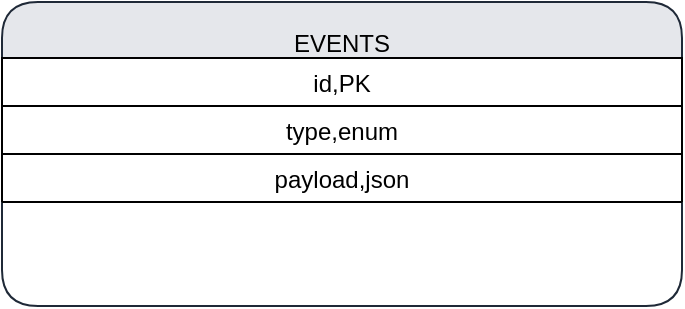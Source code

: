 <mxfile version="22.1.0">
  <diagram id="er-realtime" name="Realtime ER">
    <mxGraphModel dx="1600" dy="900" grid="1" gridSize="10" guides="1" tooltips="1" connect="1" arrows="1" fold="1" page="1" pageScale="1" pageWidth="1920" pageHeight="1080" math="0" shadow="0">
      <root>
        <mxCell id="0"/>
        <mxCell id="1" parent="0"/>
        <!-- DRAFT_STATES realtime channel -->
        <mxCell id="tbl-events" value="EVENTS" style="shape=table;container=1;childLayout=tableLayout;strokeColor=#1f2937;fillColor=#e5e7eb;rounded=1;" vertex="1" parent="1">
          <mxGeometry x="300" y="240" width="340" height="152" as="geometry"/>
        </mxCell>
        <mxCell id="events-id" value="id,PK" style="shape=tableRow;" vertex="1" parent="tbl-events"><mxGeometry x="0" y="28" width="340" height="24" as="geometry"/></mxCell>
        <mxCell id="events-type" value="type,enum" style="shape=tableRow;" vertex="1" parent="tbl-events"><mxGeometry x="0" y="52" width="340" height="24" as="geometry"/></mxCell>
        <mxCell id="events-payload" value="payload,json" style="shape=tableRow;" vertex="1" parent="tbl-events"><mxGeometry x="0" y="76" width="340" height="24" as="geometry"/></mxCell>
      </root>
    </mxGraphModel>
  </diagram>
</mxfile>
